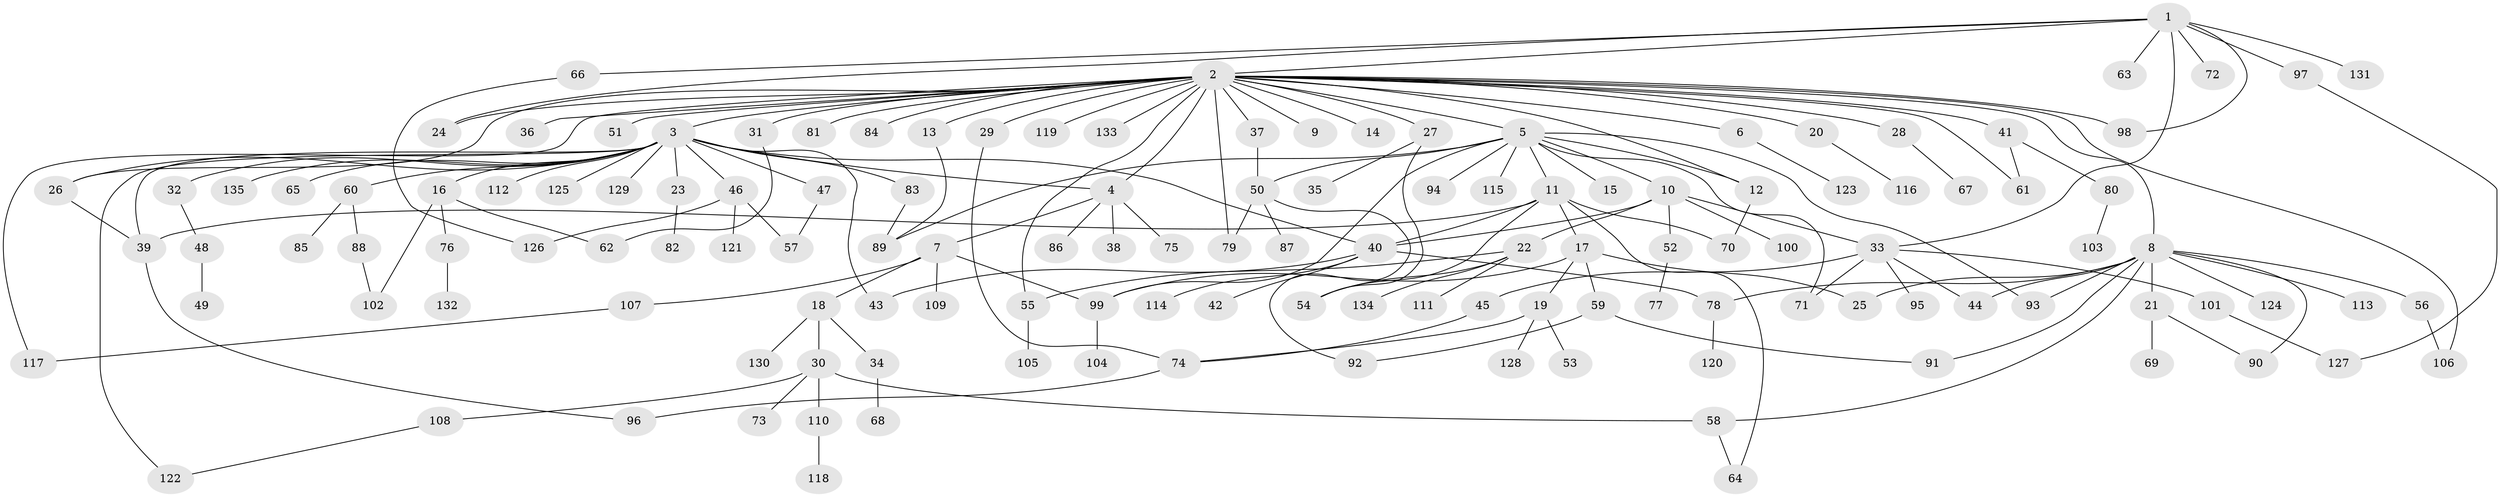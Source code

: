 // coarse degree distribution, {21: 0.012345679012345678, 18: 0.012345679012345678, 1: 0.6049382716049383, 6: 0.024691358024691357, 2: 0.2222222222222222, 3: 0.012345679012345678, 10: 0.012345679012345678, 4: 0.037037037037037035, 9: 0.024691358024691357, 5: 0.012345679012345678, 7: 0.012345679012345678, 15: 0.012345679012345678}
// Generated by graph-tools (version 1.1) at 2025/51/03/04/25 21:51:08]
// undirected, 135 vertices, 177 edges
graph export_dot {
graph [start="1"]
  node [color=gray90,style=filled];
  1;
  2;
  3;
  4;
  5;
  6;
  7;
  8;
  9;
  10;
  11;
  12;
  13;
  14;
  15;
  16;
  17;
  18;
  19;
  20;
  21;
  22;
  23;
  24;
  25;
  26;
  27;
  28;
  29;
  30;
  31;
  32;
  33;
  34;
  35;
  36;
  37;
  38;
  39;
  40;
  41;
  42;
  43;
  44;
  45;
  46;
  47;
  48;
  49;
  50;
  51;
  52;
  53;
  54;
  55;
  56;
  57;
  58;
  59;
  60;
  61;
  62;
  63;
  64;
  65;
  66;
  67;
  68;
  69;
  70;
  71;
  72;
  73;
  74;
  75;
  76;
  77;
  78;
  79;
  80;
  81;
  82;
  83;
  84;
  85;
  86;
  87;
  88;
  89;
  90;
  91;
  92;
  93;
  94;
  95;
  96;
  97;
  98;
  99;
  100;
  101;
  102;
  103;
  104;
  105;
  106;
  107;
  108;
  109;
  110;
  111;
  112;
  113;
  114;
  115;
  116;
  117;
  118;
  119;
  120;
  121;
  122;
  123;
  124;
  125;
  126;
  127;
  128;
  129;
  130;
  131;
  132;
  133;
  134;
  135;
  1 -- 2;
  1 -- 24;
  1 -- 33;
  1 -- 63;
  1 -- 66;
  1 -- 72;
  1 -- 97;
  1 -- 98;
  1 -- 131;
  2 -- 3;
  2 -- 4;
  2 -- 5;
  2 -- 6;
  2 -- 8;
  2 -- 9;
  2 -- 12;
  2 -- 13;
  2 -- 14;
  2 -- 20;
  2 -- 24;
  2 -- 26;
  2 -- 27;
  2 -- 28;
  2 -- 29;
  2 -- 31;
  2 -- 36;
  2 -- 37;
  2 -- 41;
  2 -- 51;
  2 -- 55;
  2 -- 61;
  2 -- 79;
  2 -- 81;
  2 -- 84;
  2 -- 98;
  2 -- 106;
  2 -- 117;
  2 -- 119;
  2 -- 133;
  3 -- 4;
  3 -- 16;
  3 -- 23;
  3 -- 26;
  3 -- 32;
  3 -- 39;
  3 -- 40;
  3 -- 43;
  3 -- 46;
  3 -- 47;
  3 -- 60;
  3 -- 65;
  3 -- 83;
  3 -- 112;
  3 -- 122;
  3 -- 125;
  3 -- 129;
  3 -- 135;
  4 -- 7;
  4 -- 38;
  4 -- 75;
  4 -- 86;
  5 -- 10;
  5 -- 11;
  5 -- 12;
  5 -- 15;
  5 -- 50;
  5 -- 71;
  5 -- 89;
  5 -- 93;
  5 -- 94;
  5 -- 99;
  5 -- 115;
  6 -- 123;
  7 -- 18;
  7 -- 99;
  7 -- 107;
  7 -- 109;
  8 -- 21;
  8 -- 25;
  8 -- 44;
  8 -- 56;
  8 -- 58;
  8 -- 78;
  8 -- 90;
  8 -- 91;
  8 -- 93;
  8 -- 113;
  8 -- 124;
  10 -- 22;
  10 -- 33;
  10 -- 40;
  10 -- 52;
  10 -- 100;
  11 -- 17;
  11 -- 39;
  11 -- 40;
  11 -- 54;
  11 -- 64;
  11 -- 70;
  12 -- 70;
  13 -- 89;
  16 -- 62;
  16 -- 76;
  16 -- 102;
  17 -- 19;
  17 -- 25;
  17 -- 59;
  17 -- 99;
  18 -- 30;
  18 -- 34;
  18 -- 130;
  19 -- 53;
  19 -- 74;
  19 -- 128;
  20 -- 116;
  21 -- 69;
  21 -- 90;
  22 -- 54;
  22 -- 55;
  22 -- 111;
  22 -- 134;
  23 -- 82;
  26 -- 39;
  27 -- 35;
  27 -- 54;
  28 -- 67;
  29 -- 74;
  30 -- 58;
  30 -- 73;
  30 -- 108;
  30 -- 110;
  31 -- 62;
  32 -- 48;
  33 -- 44;
  33 -- 45;
  33 -- 71;
  33 -- 95;
  33 -- 101;
  34 -- 68;
  37 -- 50;
  39 -- 96;
  40 -- 42;
  40 -- 43;
  40 -- 78;
  40 -- 114;
  41 -- 61;
  41 -- 80;
  45 -- 74;
  46 -- 57;
  46 -- 121;
  46 -- 126;
  47 -- 57;
  48 -- 49;
  50 -- 79;
  50 -- 87;
  50 -- 92;
  52 -- 77;
  55 -- 105;
  56 -- 106;
  58 -- 64;
  59 -- 91;
  59 -- 92;
  60 -- 85;
  60 -- 88;
  66 -- 126;
  74 -- 96;
  76 -- 132;
  78 -- 120;
  80 -- 103;
  83 -- 89;
  88 -- 102;
  97 -- 127;
  99 -- 104;
  101 -- 127;
  107 -- 117;
  108 -- 122;
  110 -- 118;
}
